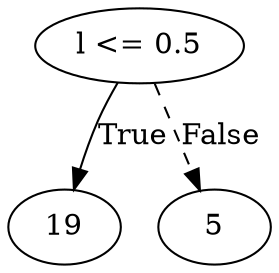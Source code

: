digraph {
0 [label="l <= 0.5"];
1 [label="19"];
0 -> 1 [label="True"];
2 [label="5"];
0 -> 2 [style="dashed", label="False"];

}